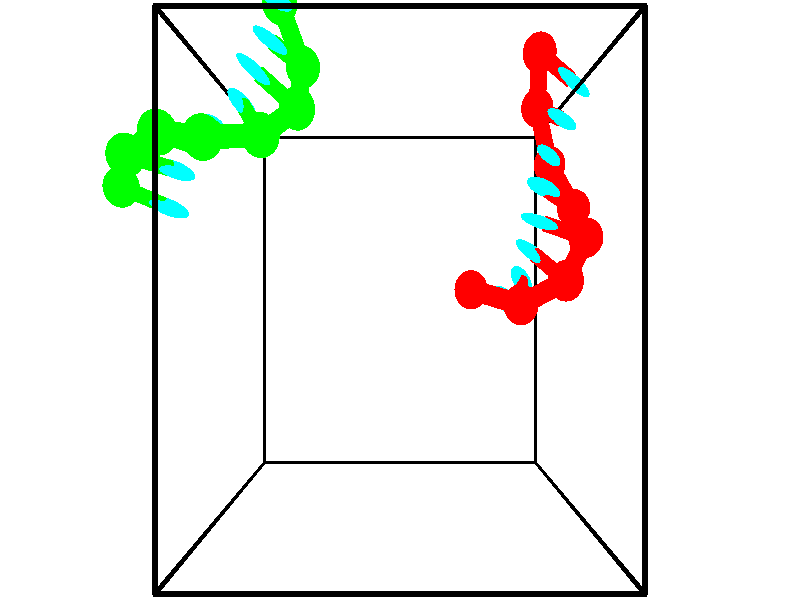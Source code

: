 // switches for output
#declare DRAW_BASES = 1; // possible values are 0, 1; only relevant for DNA ribbons
#declare DRAW_BASES_TYPE = 3; // possible values are 1, 2, 3; only relevant for DNA ribbons
#declare DRAW_FOG = 0; // set to 1 to enable fog

#include "colors.inc"

#include "transforms.inc"
background { rgb <1, 1, 1>}

#default {
   normal{
       ripples 0.25
       frequency 0.20
       turbulence 0.2
       lambda 5
   }
	finish {
		phong 0.1
		phong_size 40.
	}
}

// original window dimensions: 1024x640


// camera settings

camera {
	sky <-0, 1, 0>
	up <-0, 1, 0>
	right 1.6 * <1, 0, 0>
	location <2.5, 2.5, 11.1562>
	look_at <2.5, 2.5, 2.5>
	direction <0, 0, -8.6562>
	angle 67.0682
}


# declare cpy_camera_pos = <2.5, 2.5, 11.1562>;
# if (DRAW_FOG = 1)
fog {
	fog_type 2
	up vnormalize(cpy_camera_pos)
	color rgbt<1,1,1,0.3>
	distance 1e-5
	fog_alt 3e-3
	fog_offset 4
}
# end


// LIGHTS

# declare lum = 6;
global_settings {
	ambient_light rgb lum * <0.05, 0.05, 0.05>
	max_trace_level 15
}# declare cpy_direct_light_amount = 0.25;
light_source
{	1000 * <-1, -1, 1>,
	rgb lum * cpy_direct_light_amount
	parallel
}

light_source
{	1000 * <1, 1, -1>,
	rgb lum * cpy_direct_light_amount
	parallel
}

// strand 0

// nucleotide -1

// particle -1
sphere {
	<3.582665, 2.629331, 1.945346> 0.250000
	pigment { color rgbt <1,0,0,0> }
	no_shadow
}
cylinder {
	<3.906818, 2.564230, 1.720211>,  <4.101311, 2.525169, 1.585129>, 0.100000
	pigment { color rgbt <1,0,0,0> }
	no_shadow
}
cylinder {
	<3.906818, 2.564230, 1.720211>,  <3.582665, 2.629331, 1.945346>, 0.100000
	pigment { color rgbt <1,0,0,0> }
	no_shadow
}

// particle -1
sphere {
	<3.906818, 2.564230, 1.720211> 0.100000
	pigment { color rgbt <1,0,0,0> }
	no_shadow
}
sphere {
	0, 1
	scale<0.080000,0.200000,0.300000>
	matrix <0.545381, 0.560578, 0.623147,
		0.214095, -0.811950, 0.543047,
		0.810385, -0.162754, -0.562839,
		4.149934, 2.515404, 1.551359>
	pigment { color rgbt <0,1,1,0> }
	no_shadow
}
cylinder {
	<4.255958, 2.443719, 2.387056>,  <3.582665, 2.629331, 1.945346>, 0.130000
	pigment { color rgbt <1,0,0,0> }
	no_shadow
}

// nucleotide -1

// particle -1
sphere {
	<4.255958, 2.443719, 2.387056> 0.250000
	pigment { color rgbt <1,0,0,0> }
	no_shadow
}
cylinder {
	<4.330959, 2.624979, 2.038459>,  <4.375960, 2.733735, 1.829301>, 0.100000
	pigment { color rgbt <1,0,0,0> }
	no_shadow
}
cylinder {
	<4.330959, 2.624979, 2.038459>,  <4.255958, 2.443719, 2.387056>, 0.100000
	pigment { color rgbt <1,0,0,0> }
	no_shadow
}

// particle -1
sphere {
	<4.330959, 2.624979, 2.038459> 0.100000
	pigment { color rgbt <1,0,0,0> }
	no_shadow
}
sphere {
	0, 1
	scale<0.080000,0.200000,0.300000>
	matrix <0.557677, 0.681259, 0.474218,
		0.808603, -0.574928, -0.124973,
		0.187503, 0.453149, -0.871492,
		4.387210, 2.760924, 1.777012>
	pigment { color rgbt <0,1,1,0> }
	no_shadow
}
cylinder {
	<4.898758, 2.731347, 2.428257>,  <4.255958, 2.443719, 2.387056>, 0.130000
	pigment { color rgbt <1,0,0,0> }
	no_shadow
}

// nucleotide -1

// particle -1
sphere {
	<4.898758, 2.731347, 2.428257> 0.250000
	pigment { color rgbt <1,0,0,0> }
	no_shadow
}
cylinder {
	<4.670635, 2.945461, 2.179028>,  <4.533762, 3.073930, 2.029490>, 0.100000
	pigment { color rgbt <1,0,0,0> }
	no_shadow
}
cylinder {
	<4.670635, 2.945461, 2.179028>,  <4.898758, 2.731347, 2.428257>, 0.100000
	pigment { color rgbt <1,0,0,0> }
	no_shadow
}

// particle -1
sphere {
	<4.670635, 2.945461, 2.179028> 0.100000
	pigment { color rgbt <1,0,0,0> }
	no_shadow
}
sphere {
	0, 1
	scale<0.080000,0.200000,0.300000>
	matrix <0.392930, 0.843884, 0.365331,
		0.721358, -0.036473, -0.691602,
		-0.570307, 0.535285, -0.623073,
		4.499543, 3.106047, 1.992106>
	pigment { color rgbt <0,1,1,0> }
	no_shadow
}
cylinder {
	<5.271459, 3.274314, 2.152425>,  <4.898758, 2.731347, 2.428257>, 0.130000
	pigment { color rgbt <1,0,0,0> }
	no_shadow
}

// nucleotide -1

// particle -1
sphere {
	<5.271459, 3.274314, 2.152425> 0.250000
	pigment { color rgbt <1,0,0,0> }
	no_shadow
}
cylinder {
	<4.889812, 3.389030, 2.117983>,  <4.660825, 3.457860, 2.097317>, 0.100000
	pigment { color rgbt <1,0,0,0> }
	no_shadow
}
cylinder {
	<4.889812, 3.389030, 2.117983>,  <5.271459, 3.274314, 2.152425>, 0.100000
	pigment { color rgbt <1,0,0,0> }
	no_shadow
}

// particle -1
sphere {
	<4.889812, 3.389030, 2.117983> 0.100000
	pigment { color rgbt <1,0,0,0> }
	no_shadow
}
sphere {
	0, 1
	scale<0.080000,0.200000,0.300000>
	matrix <0.276286, 0.954033, 0.116135,
		0.115455, 0.087017, -0.989494,
		-0.954115, 0.286792, -0.086106,
		4.603578, 3.475068, 2.092151>
	pigment { color rgbt <0,1,1,0> }
	no_shadow
}
cylinder {
	<5.228054, 3.699318, 1.670934>,  <5.271459, 3.274314, 2.152425>, 0.130000
	pigment { color rgbt <1,0,0,0> }
	no_shadow
}

// nucleotide -1

// particle -1
sphere {
	<5.228054, 3.699318, 1.670934> 0.250000
	pigment { color rgbt <1,0,0,0> }
	no_shadow
}
cylinder {
	<4.909664, 3.820534, 1.880540>,  <4.718630, 3.893263, 2.006304>, 0.100000
	pigment { color rgbt <1,0,0,0> }
	no_shadow
}
cylinder {
	<4.909664, 3.820534, 1.880540>,  <5.228054, 3.699318, 1.670934>, 0.100000
	pigment { color rgbt <1,0,0,0> }
	no_shadow
}

// particle -1
sphere {
	<4.909664, 3.820534, 1.880540> 0.100000
	pigment { color rgbt <1,0,0,0> }
	no_shadow
}
sphere {
	0, 1
	scale<0.080000,0.200000,0.300000>
	matrix <0.274775, 0.952225, -0.133292,
		-0.539373, 0.037889, -0.841214,
		-0.795975, 0.303039, 0.524016,
		4.670872, 3.911445, 2.037745>
	pigment { color rgbt <0,1,1,0> }
	no_shadow
}
cylinder {
	<4.931609, 4.330315, 1.337383>,  <5.228054, 3.699318, 1.670934>, 0.130000
	pigment { color rgbt <1,0,0,0> }
	no_shadow
}

// nucleotide -1

// particle -1
sphere {
	<4.931609, 4.330315, 1.337383> 0.250000
	pigment { color rgbt <1,0,0,0> }
	no_shadow
}
cylinder {
	<4.830044, 4.327171, 1.724261>,  <4.769105, 4.325285, 1.956388>, 0.100000
	pigment { color rgbt <1,0,0,0> }
	no_shadow
}
cylinder {
	<4.830044, 4.327171, 1.724261>,  <4.931609, 4.330315, 1.337383>, 0.100000
	pigment { color rgbt <1,0,0,0> }
	no_shadow
}

// particle -1
sphere {
	<4.830044, 4.327171, 1.724261> 0.100000
	pigment { color rgbt <1,0,0,0> }
	no_shadow
}
sphere {
	0, 1
	scale<0.080000,0.200000,0.300000>
	matrix <0.548072, 0.822767, 0.150568,
		-0.796960, 0.568324, -0.204604,
		-0.253913, -0.007859, 0.967195,
		4.753870, 4.324814, 2.014420>
	pigment { color rgbt <0,1,1,0> }
	no_shadow
}
cylinder {
	<4.677877, 5.039662, 1.572549>,  <4.931609, 4.330315, 1.337383>, 0.130000
	pigment { color rgbt <1,0,0,0> }
	no_shadow
}

// nucleotide -1

// particle -1
sphere {
	<4.677877, 5.039662, 1.572549> 0.250000
	pigment { color rgbt <1,0,0,0> }
	no_shadow
}
cylinder {
	<4.810463, 4.871031, 1.910165>,  <4.890015, 4.769852, 2.112735>, 0.100000
	pigment { color rgbt <1,0,0,0> }
	no_shadow
}
cylinder {
	<4.810463, 4.871031, 1.910165>,  <4.677877, 5.039662, 1.572549>, 0.100000
	pigment { color rgbt <1,0,0,0> }
	no_shadow
}

// particle -1
sphere {
	<4.810463, 4.871031, 1.910165> 0.100000
	pigment { color rgbt <1,0,0,0> }
	no_shadow
}
sphere {
	0, 1
	scale<0.080000,0.200000,0.300000>
	matrix <0.536088, 0.820322, 0.199202,
		-0.776364, 0.386451, 0.497910,
		0.331465, -0.421577, 0.844040,
		4.909903, 4.744558, 2.163377>
	pigment { color rgbt <0,1,1,0> }
	no_shadow
}
cylinder {
	<4.608585, 5.614057, 2.039504>,  <4.677877, 5.039662, 1.572549>, 0.130000
	pigment { color rgbt <1,0,0,0> }
	no_shadow
}

// nucleotide -1

// particle -1
sphere {
	<4.608585, 5.614057, 2.039504> 0.250000
	pigment { color rgbt <1,0,0,0> }
	no_shadow
}
cylinder {
	<4.849712, 5.349339, 2.217780>,  <4.994389, 5.190508, 2.324745>, 0.100000
	pigment { color rgbt <1,0,0,0> }
	no_shadow
}
cylinder {
	<4.849712, 5.349339, 2.217780>,  <4.608585, 5.614057, 2.039504>, 0.100000
	pigment { color rgbt <1,0,0,0> }
	no_shadow
}

// particle -1
sphere {
	<4.849712, 5.349339, 2.217780> 0.100000
	pigment { color rgbt <1,0,0,0> }
	no_shadow
}
sphere {
	0, 1
	scale<0.080000,0.200000,0.300000>
	matrix <0.591800, 0.745515, 0.306561,
		-0.535149, 0.078959, 0.841060,
		0.602817, -0.661795, 0.445689,
		5.030558, 5.150800, 2.351486>
	pigment { color rgbt <0,1,1,0> }
	no_shadow
}
// strand 1

// nucleotide -1

// particle -1
sphere {
	<0.760855, 6.075984, 2.433269> 0.250000
	pigment { color rgbt <0,1,0,0> }
	no_shadow
}
cylinder {
	<0.823898, 5.933064, 2.801507>,  <0.861725, 5.847313, 3.022450>, 0.100000
	pigment { color rgbt <0,1,0,0> }
	no_shadow
}
cylinder {
	<0.823898, 5.933064, 2.801507>,  <0.760855, 6.075984, 2.433269>, 0.100000
	pigment { color rgbt <0,1,0,0> }
	no_shadow
}

// particle -1
sphere {
	<0.823898, 5.933064, 2.801507> 0.100000
	pigment { color rgbt <0,1,0,0> }
	no_shadow
}
sphere {
	0, 1
	scale<0.080000,0.200000,0.300000>
	matrix <-0.337593, -0.895574, -0.289790,
		0.928003, -0.265113, -0.261772,
		0.157609, -0.357299, 0.920596,
		0.871181, 5.825875, 3.077686>
	pigment { color rgbt <0,1,1,0> }
	no_shadow
}
cylinder {
	<1.068804, 5.362893, 2.252059>,  <0.760855, 6.075984, 2.433269>, 0.130000
	pigment { color rgbt <0,1,0,0> }
	no_shadow
}

// nucleotide -1

// particle -1
sphere {
	<1.068804, 5.362893, 2.252059> 0.250000
	pigment { color rgbt <0,1,0,0> }
	no_shadow
}
cylinder {
	<0.866417, 5.428405, 2.590803>,  <0.744984, 5.467712, 2.794049>, 0.100000
	pigment { color rgbt <0,1,0,0> }
	no_shadow
}
cylinder {
	<0.866417, 5.428405, 2.590803>,  <1.068804, 5.362893, 2.252059>, 0.100000
	pigment { color rgbt <0,1,0,0> }
	no_shadow
}

// particle -1
sphere {
	<0.866417, 5.428405, 2.590803> 0.100000
	pigment { color rgbt <0,1,0,0> }
	no_shadow
}
sphere {
	0, 1
	scale<0.080000,0.200000,0.300000>
	matrix <-0.505712, -0.851685, -0.137432,
		0.698750, -0.497804, 0.513751,
		-0.505968, 0.163779, 0.846860,
		0.714626, 5.477539, 2.844861>
	pigment { color rgbt <0,1,1,0> }
	no_shadow
}
cylinder {
	<1.059110, 4.732939, 2.705981>,  <1.068804, 5.362893, 2.252059>, 0.130000
	pigment { color rgbt <0,1,0,0> }
	no_shadow
}

// nucleotide -1

// particle -1
sphere {
	<1.059110, 4.732939, 2.705981> 0.250000
	pigment { color rgbt <0,1,0,0> }
	no_shadow
}
cylinder {
	<0.740952, 4.963751, 2.780150>,  <0.550057, 5.102238, 2.824652>, 0.100000
	pigment { color rgbt <0,1,0,0> }
	no_shadow
}
cylinder {
	<0.740952, 4.963751, 2.780150>,  <1.059110, 4.732939, 2.705981>, 0.100000
	pigment { color rgbt <0,1,0,0> }
	no_shadow
}

// particle -1
sphere {
	<0.740952, 4.963751, 2.780150> 0.100000
	pigment { color rgbt <0,1,0,0> }
	no_shadow
}
sphere {
	0, 1
	scale<0.080000,0.200000,0.300000>
	matrix <-0.604663, -0.776457, -0.177474,
		0.041565, -0.253281, 0.966499,
		-0.795395, 0.577030, 0.185424,
		0.502333, 5.136860, 2.835778>
	pigment { color rgbt <0,1,1,0> }
	no_shadow
}
cylinder {
	<0.645957, 4.325167, 3.138651>,  <1.059110, 4.732939, 2.705981>, 0.130000
	pigment { color rgbt <0,1,0,0> }
	no_shadow
}

// nucleotide -1

// particle -1
sphere {
	<0.645957, 4.325167, 3.138651> 0.250000
	pigment { color rgbt <0,1,0,0> }
	no_shadow
}
cylinder {
	<0.445580, 4.587539, 2.912796>,  <0.325353, 4.744962, 2.777284>, 0.100000
	pigment { color rgbt <0,1,0,0> }
	no_shadow
}
cylinder {
	<0.445580, 4.587539, 2.912796>,  <0.645957, 4.325167, 3.138651>, 0.100000
	pigment { color rgbt <0,1,0,0> }
	no_shadow
}

// particle -1
sphere {
	<0.445580, 4.587539, 2.912796> 0.100000
	pigment { color rgbt <0,1,0,0> }
	no_shadow
}
sphere {
	0, 1
	scale<0.080000,0.200000,0.300000>
	matrix <-0.600522, -0.733223, -0.318994,
		-0.623241, 0.179277, 0.761203,
		-0.500943, 0.655929, -0.564635,
		0.295297, 4.784317, 2.743406>
	pigment { color rgbt <0,1,1,0> }
	no_shadow
}
cylinder {
	<-0.048834, 4.248101, 3.375999>,  <0.645957, 4.325167, 3.138651>, 0.130000
	pigment { color rgbt <0,1,0,0> }
	no_shadow
}

// nucleotide -1

// particle -1
sphere {
	<-0.048834, 4.248101, 3.375999> 0.250000
	pigment { color rgbt <0,1,0,0> }
	no_shadow
}
cylinder {
	<-0.061081, 4.391933, 3.002954>,  <-0.068429, 4.478233, 2.779127>, 0.100000
	pigment { color rgbt <0,1,0,0> }
	no_shadow
}
cylinder {
	<-0.061081, 4.391933, 3.002954>,  <-0.048834, 4.248101, 3.375999>, 0.100000
	pigment { color rgbt <0,1,0,0> }
	no_shadow
}

// particle -1
sphere {
	<-0.061081, 4.391933, 3.002954> 0.100000
	pigment { color rgbt <0,1,0,0> }
	no_shadow
}
sphere {
	0, 1
	scale<0.080000,0.200000,0.300000>
	matrix <-0.720049, -0.655072, -0.228932,
		-0.693248, 0.664517, 0.278972,
		-0.030618, 0.359580, -0.932612,
		-0.070266, 4.499807, 2.723171>
	pigment { color rgbt <0,1,1,0> }
	no_shadow
}
cylinder {
	<-0.682211, 4.334663, 3.237006>,  <-0.048834, 4.248101, 3.375999>, 0.130000
	pigment { color rgbt <0,1,0,0> }
	no_shadow
}

// nucleotide -1

// particle -1
sphere {
	<-0.682211, 4.334663, 3.237006> 0.250000
	pigment { color rgbt <0,1,0,0> }
	no_shadow
}
cylinder {
	<-0.524002, 4.323551, 2.869792>,  <-0.429077, 4.316884, 2.649463>, 0.100000
	pigment { color rgbt <0,1,0,0> }
	no_shadow
}
cylinder {
	<-0.524002, 4.323551, 2.869792>,  <-0.682211, 4.334663, 3.237006>, 0.100000
	pigment { color rgbt <0,1,0,0> }
	no_shadow
}

// particle -1
sphere {
	<-0.524002, 4.323551, 2.869792> 0.100000
	pigment { color rgbt <0,1,0,0> }
	no_shadow
}
sphere {
	0, 1
	scale<0.080000,0.200000,0.300000>
	matrix <-0.703236, -0.652097, -0.283246,
		-0.590780, 0.757626, -0.277455,
		0.395523, -0.027780, -0.918036,
		-0.405345, 4.315217, 2.594381>
	pigment { color rgbt <0,1,1,0> }
	no_shadow
}
cylinder {
	<-1.271546, 4.160585, 2.862257>,  <-0.682211, 4.334663, 3.237006>, 0.130000
	pigment { color rgbt <0,1,0,0> }
	no_shadow
}

// nucleotide -1

// particle -1
sphere {
	<-1.271546, 4.160585, 2.862257> 0.250000
	pigment { color rgbt <0,1,0,0> }
	no_shadow
}
cylinder {
	<-0.985229, 4.113266, 2.586968>,  <-0.813440, 4.084875, 2.421795>, 0.100000
	pigment { color rgbt <0,1,0,0> }
	no_shadow
}
cylinder {
	<-0.985229, 4.113266, 2.586968>,  <-1.271546, 4.160585, 2.862257>, 0.100000
	pigment { color rgbt <0,1,0,0> }
	no_shadow
}

// particle -1
sphere {
	<-0.985229, 4.113266, 2.586968> 0.100000
	pigment { color rgbt <0,1,0,0> }
	no_shadow
}
sphere {
	0, 1
	scale<0.080000,0.200000,0.300000>
	matrix <-0.475019, -0.804883, -0.355697,
		-0.511859, 0.581523, -0.632322,
		0.715791, -0.118298, -0.688221,
		-0.770492, 4.077776, 2.380502>
	pigment { color rgbt <0,1,1,0> }
	no_shadow
}
cylinder {
	<-1.592792, 3.882840, 2.288857>,  <-1.271546, 4.160585, 2.862257>, 0.130000
	pigment { color rgbt <0,1,0,0> }
	no_shadow
}

// nucleotide -1

// particle -1
sphere {
	<-1.592792, 3.882840, 2.288857> 0.250000
	pigment { color rgbt <0,1,0,0> }
	no_shadow
}
cylinder {
	<-1.221046, 3.750384, 2.223584>,  <-0.997999, 3.670911, 2.184421>, 0.100000
	pigment { color rgbt <0,1,0,0> }
	no_shadow
}
cylinder {
	<-1.221046, 3.750384, 2.223584>,  <-1.592792, 3.882840, 2.288857>, 0.100000
	pigment { color rgbt <0,1,0,0> }
	no_shadow
}

// particle -1
sphere {
	<-1.221046, 3.750384, 2.223584> 0.100000
	pigment { color rgbt <0,1,0,0> }
	no_shadow
}
sphere {
	0, 1
	scale<0.080000,0.200000,0.300000>
	matrix <-0.368525, -0.858176, -0.357385,
		-0.021695, 0.392278, -0.919591,
		0.929365, -0.331138, -0.163182,
		-0.942237, 3.651043, 2.174630>
	pigment { color rgbt <0,1,1,0> }
	no_shadow
}
// box output
cylinder {
	<0.000000, 0.000000, 0.000000>,  <5.000000, 0.000000, 0.000000>, 0.025000
	pigment { color rgbt <0,0,0,0> }
	no_shadow
}
cylinder {
	<0.000000, 0.000000, 0.000000>,  <0.000000, 5.000000, 0.000000>, 0.025000
	pigment { color rgbt <0,0,0,0> }
	no_shadow
}
cylinder {
	<0.000000, 0.000000, 0.000000>,  <0.000000, 0.000000, 5.000000>, 0.025000
	pigment { color rgbt <0,0,0,0> }
	no_shadow
}
cylinder {
	<5.000000, 5.000000, 5.000000>,  <0.000000, 5.000000, 5.000000>, 0.025000
	pigment { color rgbt <0,0,0,0> }
	no_shadow
}
cylinder {
	<5.000000, 5.000000, 5.000000>,  <5.000000, 0.000000, 5.000000>, 0.025000
	pigment { color rgbt <0,0,0,0> }
	no_shadow
}
cylinder {
	<5.000000, 5.000000, 5.000000>,  <5.000000, 5.000000, 0.000000>, 0.025000
	pigment { color rgbt <0,0,0,0> }
	no_shadow
}
cylinder {
	<0.000000, 0.000000, 5.000000>,  <0.000000, 5.000000, 5.000000>, 0.025000
	pigment { color rgbt <0,0,0,0> }
	no_shadow
}
cylinder {
	<0.000000, 0.000000, 5.000000>,  <5.000000, 0.000000, 5.000000>, 0.025000
	pigment { color rgbt <0,0,0,0> }
	no_shadow
}
cylinder {
	<5.000000, 5.000000, 0.000000>,  <0.000000, 5.000000, 0.000000>, 0.025000
	pigment { color rgbt <0,0,0,0> }
	no_shadow
}
cylinder {
	<5.000000, 5.000000, 0.000000>,  <5.000000, 0.000000, 0.000000>, 0.025000
	pigment { color rgbt <0,0,0,0> }
	no_shadow
}
cylinder {
	<5.000000, 0.000000, 5.000000>,  <5.000000, 0.000000, 0.000000>, 0.025000
	pigment { color rgbt <0,0,0,0> }
	no_shadow
}
cylinder {
	<0.000000, 5.000000, 0.000000>,  <0.000000, 5.000000, 5.000000>, 0.025000
	pigment { color rgbt <0,0,0,0> }
	no_shadow
}
// end of box output
